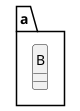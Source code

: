 {
  "sha1": "8tv7t07ql0b5nogfdqibgnixuvijbd",
  "insertion": {
    "when": "2024-05-30T20:48:21.522Z",
    "url": "https://forum.plantuml.net/12469/package-background-transparent-package-default-background?show=12487#c12487",
    "user": "plantuml@gmail.com"
  }
}
@startuml
skinparam backgroundcolor transparent
skinparam packagebackgroundcolor transparent
skinparam style strictuml
package a {
class B
}
@enduml
